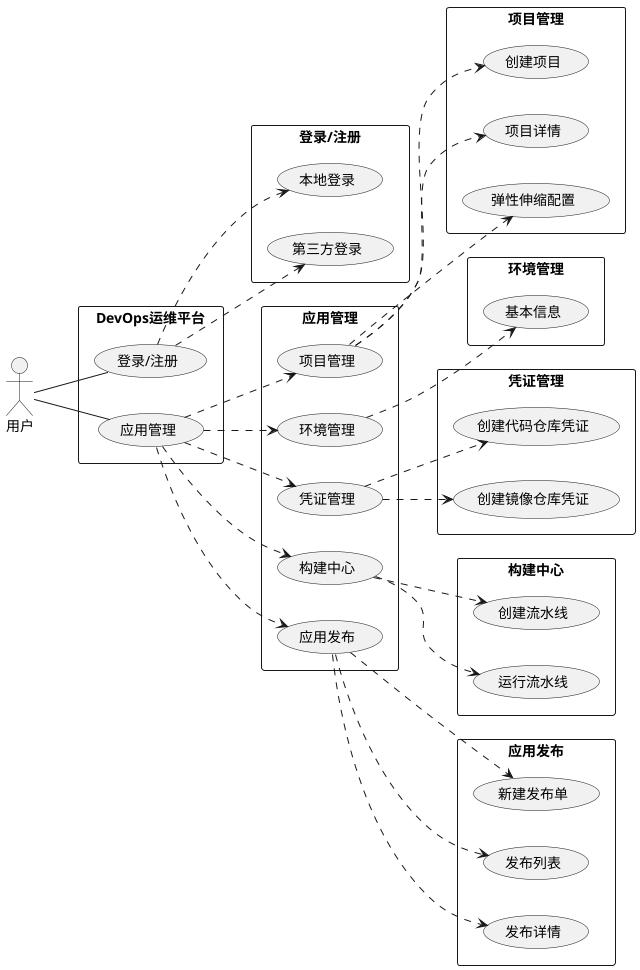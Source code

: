 @startuml

left to right direction

actor 用户 as user

rectangle "DevOps运维平台" {

  usecase "登录/注册" as UC1
  usecase "应用管理" as UC2

  user -- UC1
  user -- UC2
  
}

rectangle "登录/注册" {

  usecase "本地登录" as UC5
  usecase "第三方登录" as UC6

  UC1 ..> UC5
  UC1 ..> UC6

}

rectangle "应用管理" {

  usecase "项目管理" as UC7
  usecase "环境管理" as UC8
  usecase "凭证管理" as UC9
  usecase "构建中心" as UC10
  usecase "应用发布" as UC11
  
  UC2 ..> UC7
  UC2 ..> UC8
  UC2 ..> UC9
  UC2 ..> UC10
  UC2 ..> UC11
  
}

rectangle "项目管理" {

  usecase "创建项目" as UC12
  usecase "项目详情" as UC13
  usecase "弹性伸缩配置" as UC14

  UC7 ..> UC12
  UC7 ..> UC13
  UC7 ..> UC14

}

rectangle "凭证管理" {
  
  usecase "创建代码仓库凭证" as UC15
  usecase "创建镜像仓库凭证" as UC16
  
  UC9 ..> UC15
  UC9 ..> UC16

}

rectangle "应用发布" {

  usecase "新建发布单" as UC17
  usecase "发布列表" as UC18
  usecase "发布详情" as UC19

  UC11 ..> UC17 
  UC11 ..> UC18
  UC11 ..> UC19
  
}
rectangle "构建中心" {

  usecase "创建流水线" as UC20
  usecase "运行流水线" as UC21

  UC10 ..> UC20
  UC10 ..> UC21

}
rectangle "环境管理" {

  usecase "基本信息" as UC22

  UC8 ..> UC22

}
@enduml